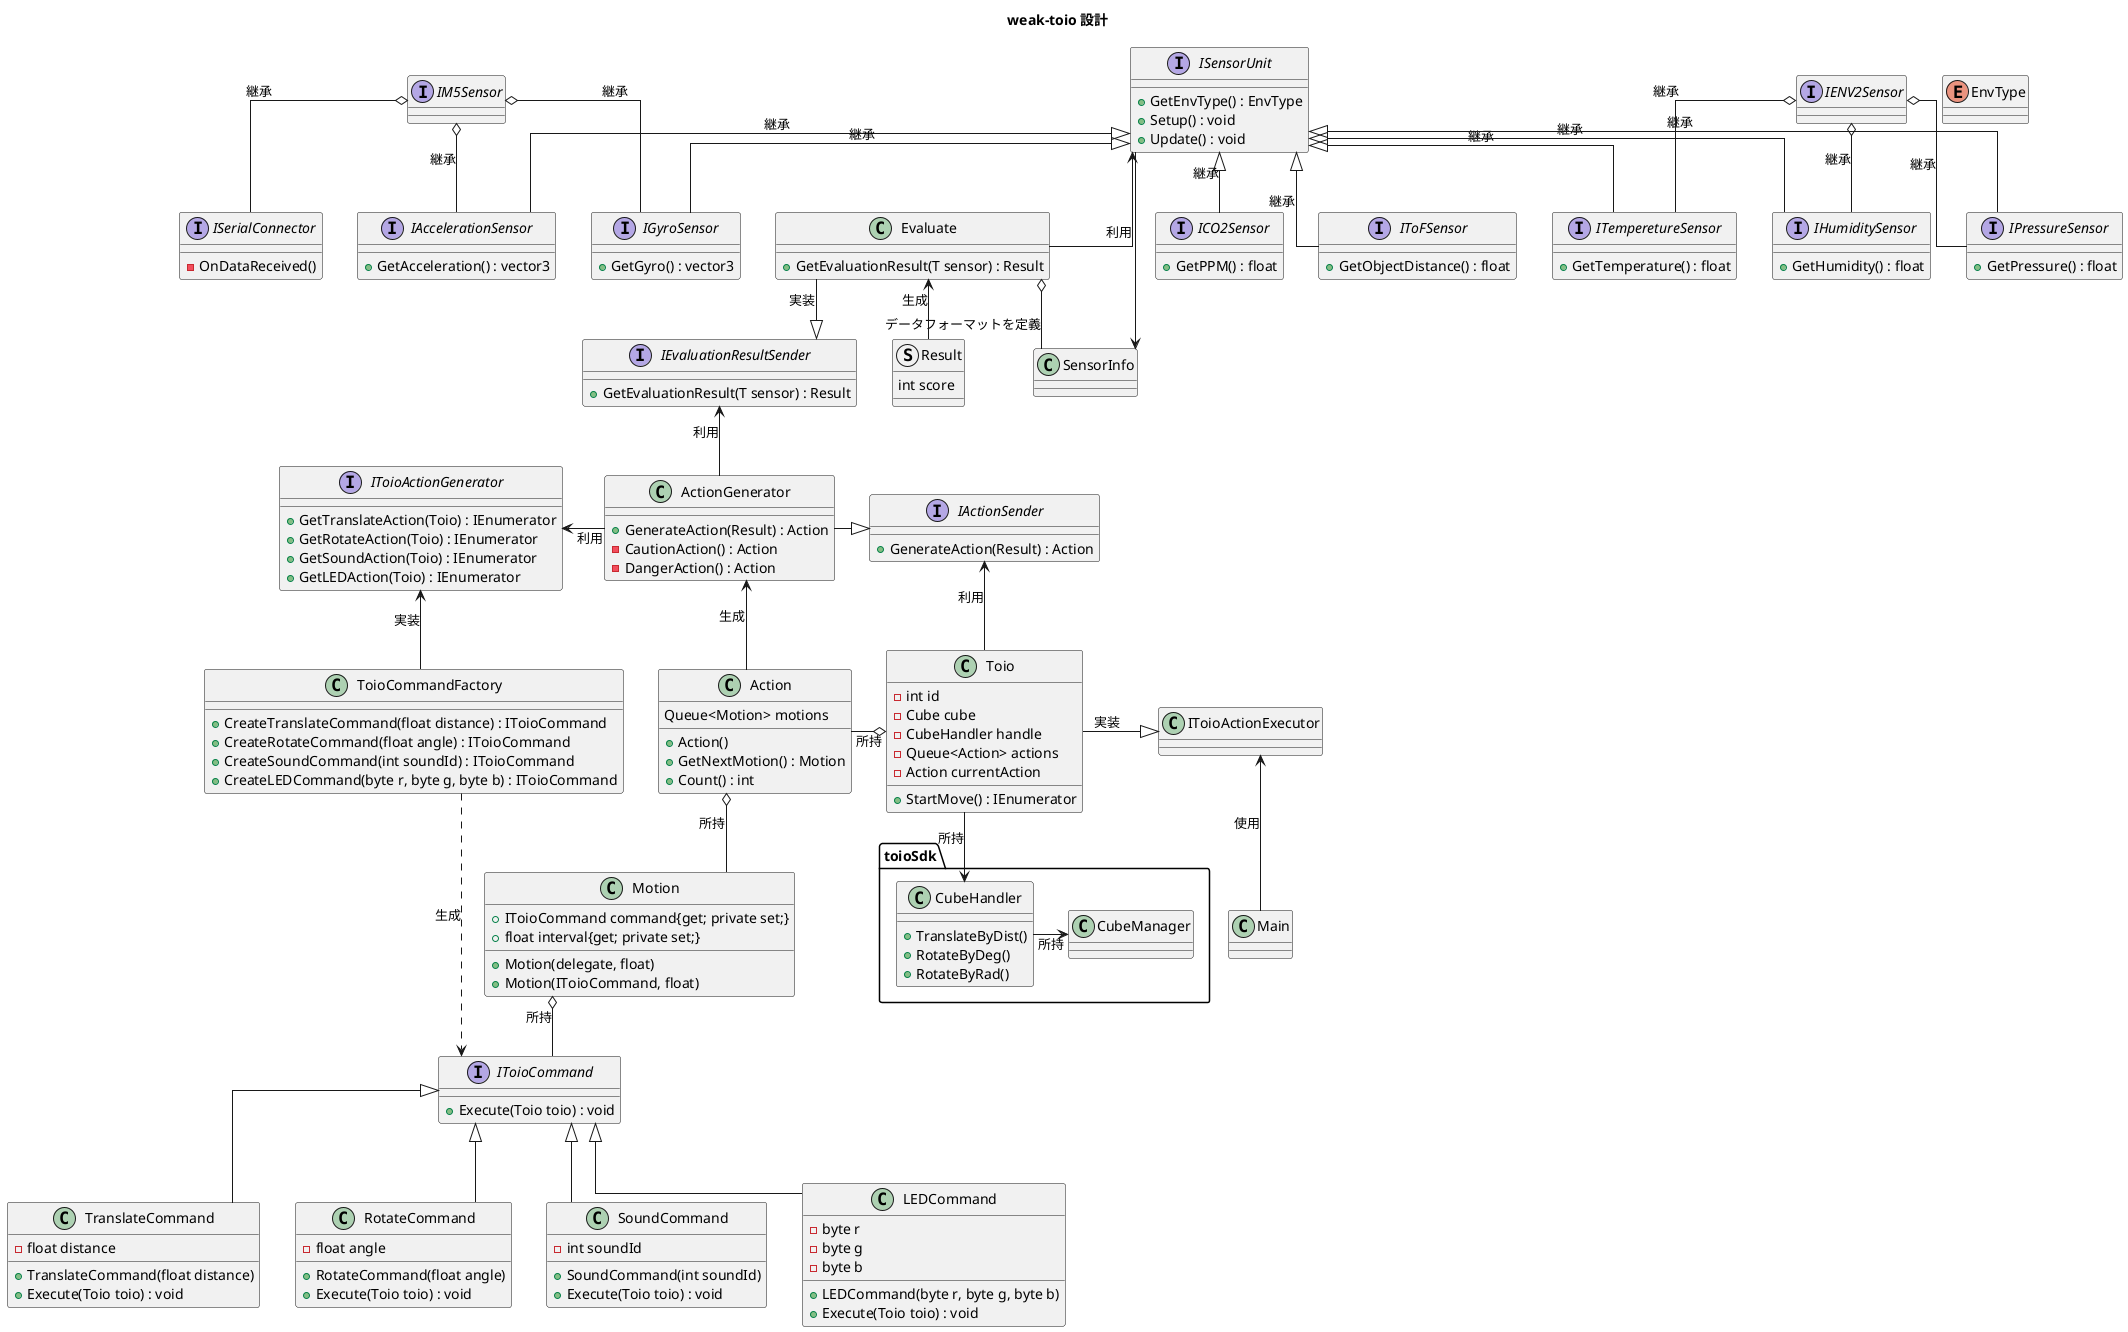 @startuml
title weak-toio 設計
skinparam Linetype ortho

' オブジェクト
interface ISensorUnit{
	+ GetEnvType() : EnvType
	+ Setup() : void
	+ Update() : void
}
interface IAccelerationSensor{
	+ GetAcceleration() : vector3
}
interface IGyroSensor{
	+ GetGyro() : vector3
}
interface ICO2Sensor{
	+ GetPPM() : float
}
interface ITemperetureSensor{
	+ GetTemperature() : float
}
interface IHumiditySensor{
	+ GetHumidity() : float
}
interface IPressureSensor{
	+ GetPressure() : float
}
interface IToFSensor{
	+ GetObjectDistance() : float
}
interface IENV2Sensor
interface IM5Sensor
enum EnvType
interface ISerialConnector{
	- OnDataReceived()
}

class Evaluate{
	+ GetEvaluationResult(T sensor) : Result
	' 各評価クラスに応じて必要なSensorUnitを要求する
}
struct Result{
	int score
}

interface IEvaluationResultSender{
	+ GetEvaluationResult(T sensor) : Result
}
class ActionGenerator{
	+ GenerateAction(Result) : Action
	- CautionAction() : Action
	- DangerAction() : Action
}
class Action{
	Queue<Motion> motions
	+ Action()
	+ GetNextMotion() : Motion
	+ Count() : int
}
class Motion {
	+ IToioCommand command{get; private set;}
	+ float interval{get; private set;}
	+ Motion(delegate, float)
	+ Motion(IToioCommand, float)
}

interface IActionSender{
	+ GenerateAction(Result) : Action
}
interface IToioActionGenerator{
	+ GetTranslateAction(Toio) : IEnumerator
	+ GetRotateAction(Toio) : IEnumerator
	+ GetSoundAction(Toio) : IEnumerator
	+ GetLEDAction(Toio) : IEnumerator
}
class Toio{
	- int id
	- Cube cube
	- CubeHandler handle
	- Queue<Action> actions
	- Action currentAction
	+ StartMove() : IEnumerator
}
package toioSdk{
	class CubeManager
	class CubeHandler{
		+ TranslateByDist()
		+ RotateByDeg()
		+ RotateByRad()
	}
}

interface IToioCommand {
	+ Execute(Toio toio) : void
}

class TranslateCommand {
	- float distance
	+ TranslateCommand(float distance)
	+ Execute(Toio toio) : void
}

class RotateCommand {
	- float angle
	+ RotateCommand(float angle)
	+ Execute(Toio toio) : void
}

class SoundCommand {
	- int soundId
	+ SoundCommand(int soundId)
	+ Execute(Toio toio) : void
}

class LEDCommand {
	- byte r
	- byte g
	- byte b
	+ LEDCommand(byte r, byte g, byte b)
	+ Execute(Toio toio) : void
}

class ToioCommandFactory {
	+ CreateTranslateCommand(float distance) : IToioCommand
	+ CreateRotateCommand(float angle) : IToioCommand
	+ CreateSoundCommand(int soundId) : IToioCommand
	+ CreateLEDCommand(byte r, byte g, byte b) : IToioCommand
}


' 関係
ISensorUnit <|-- IAccelerationSensor : 継承
ISensorUnit <|-- IGyroSensor : 継承
ISensorUnit <|-- ITemperetureSensor : 継承
ISensorUnit <|-- IHumiditySensor : 継承
ISensorUnit <|-- IPressureSensor : 継承
ISensorUnit <|-- ICO2Sensor : 継承
ISensorUnit <|-- IToFSensor : 継承

IM5Sensor o-- IAccelerationSensor : 継承
IM5Sensor o-- IGyroSensor : 継承
IM5Sensor o-- ISerialConnector : 継承

IENV2Sensor o-- ITemperetureSensor : 継承
IENV2Sensor o-- IHumiditySensor : 継承
IENV2Sensor o-- IPressureSensor : 継承

ISensorUnit <-- Evaluate : 利用
Evaluate o-- SensorInfo : データフォーマットを定義
ISensorUnit --> SensorInfo
Evaluate <-- Result : 生成

Evaluate --|> IEvaluationResultSender : 実装
IEvaluationResultSender <-- ActionGenerator : 利用
ActionGenerator <-- Action : 生成
Action o-- Motion : 所持
Toio o-left- Action : 所持
IToioActionGenerator <-right- ActionGenerator : 利用

ActionGenerator -|> IActionSender
IActionSender <-- Toio : 利用
Toio --> CubeHandler : 所持
CubeHandler -> CubeManager : 所持
Toio -right--|> IToioActionExecutor : 実装
IToioActionExecutor <-- Main : 使用

IToioCommand <|-- TranslateCommand
IToioCommand <|-- RotateCommand
IToioCommand <|-- SoundCommand
IToioCommand <|-- LEDCommand
ToioCommandFactory ..> IToioCommand : 生成
Motion o-- IToioCommand : 所持
IToioActionGenerator <-- ToioCommandFactory : 実装

@enduml